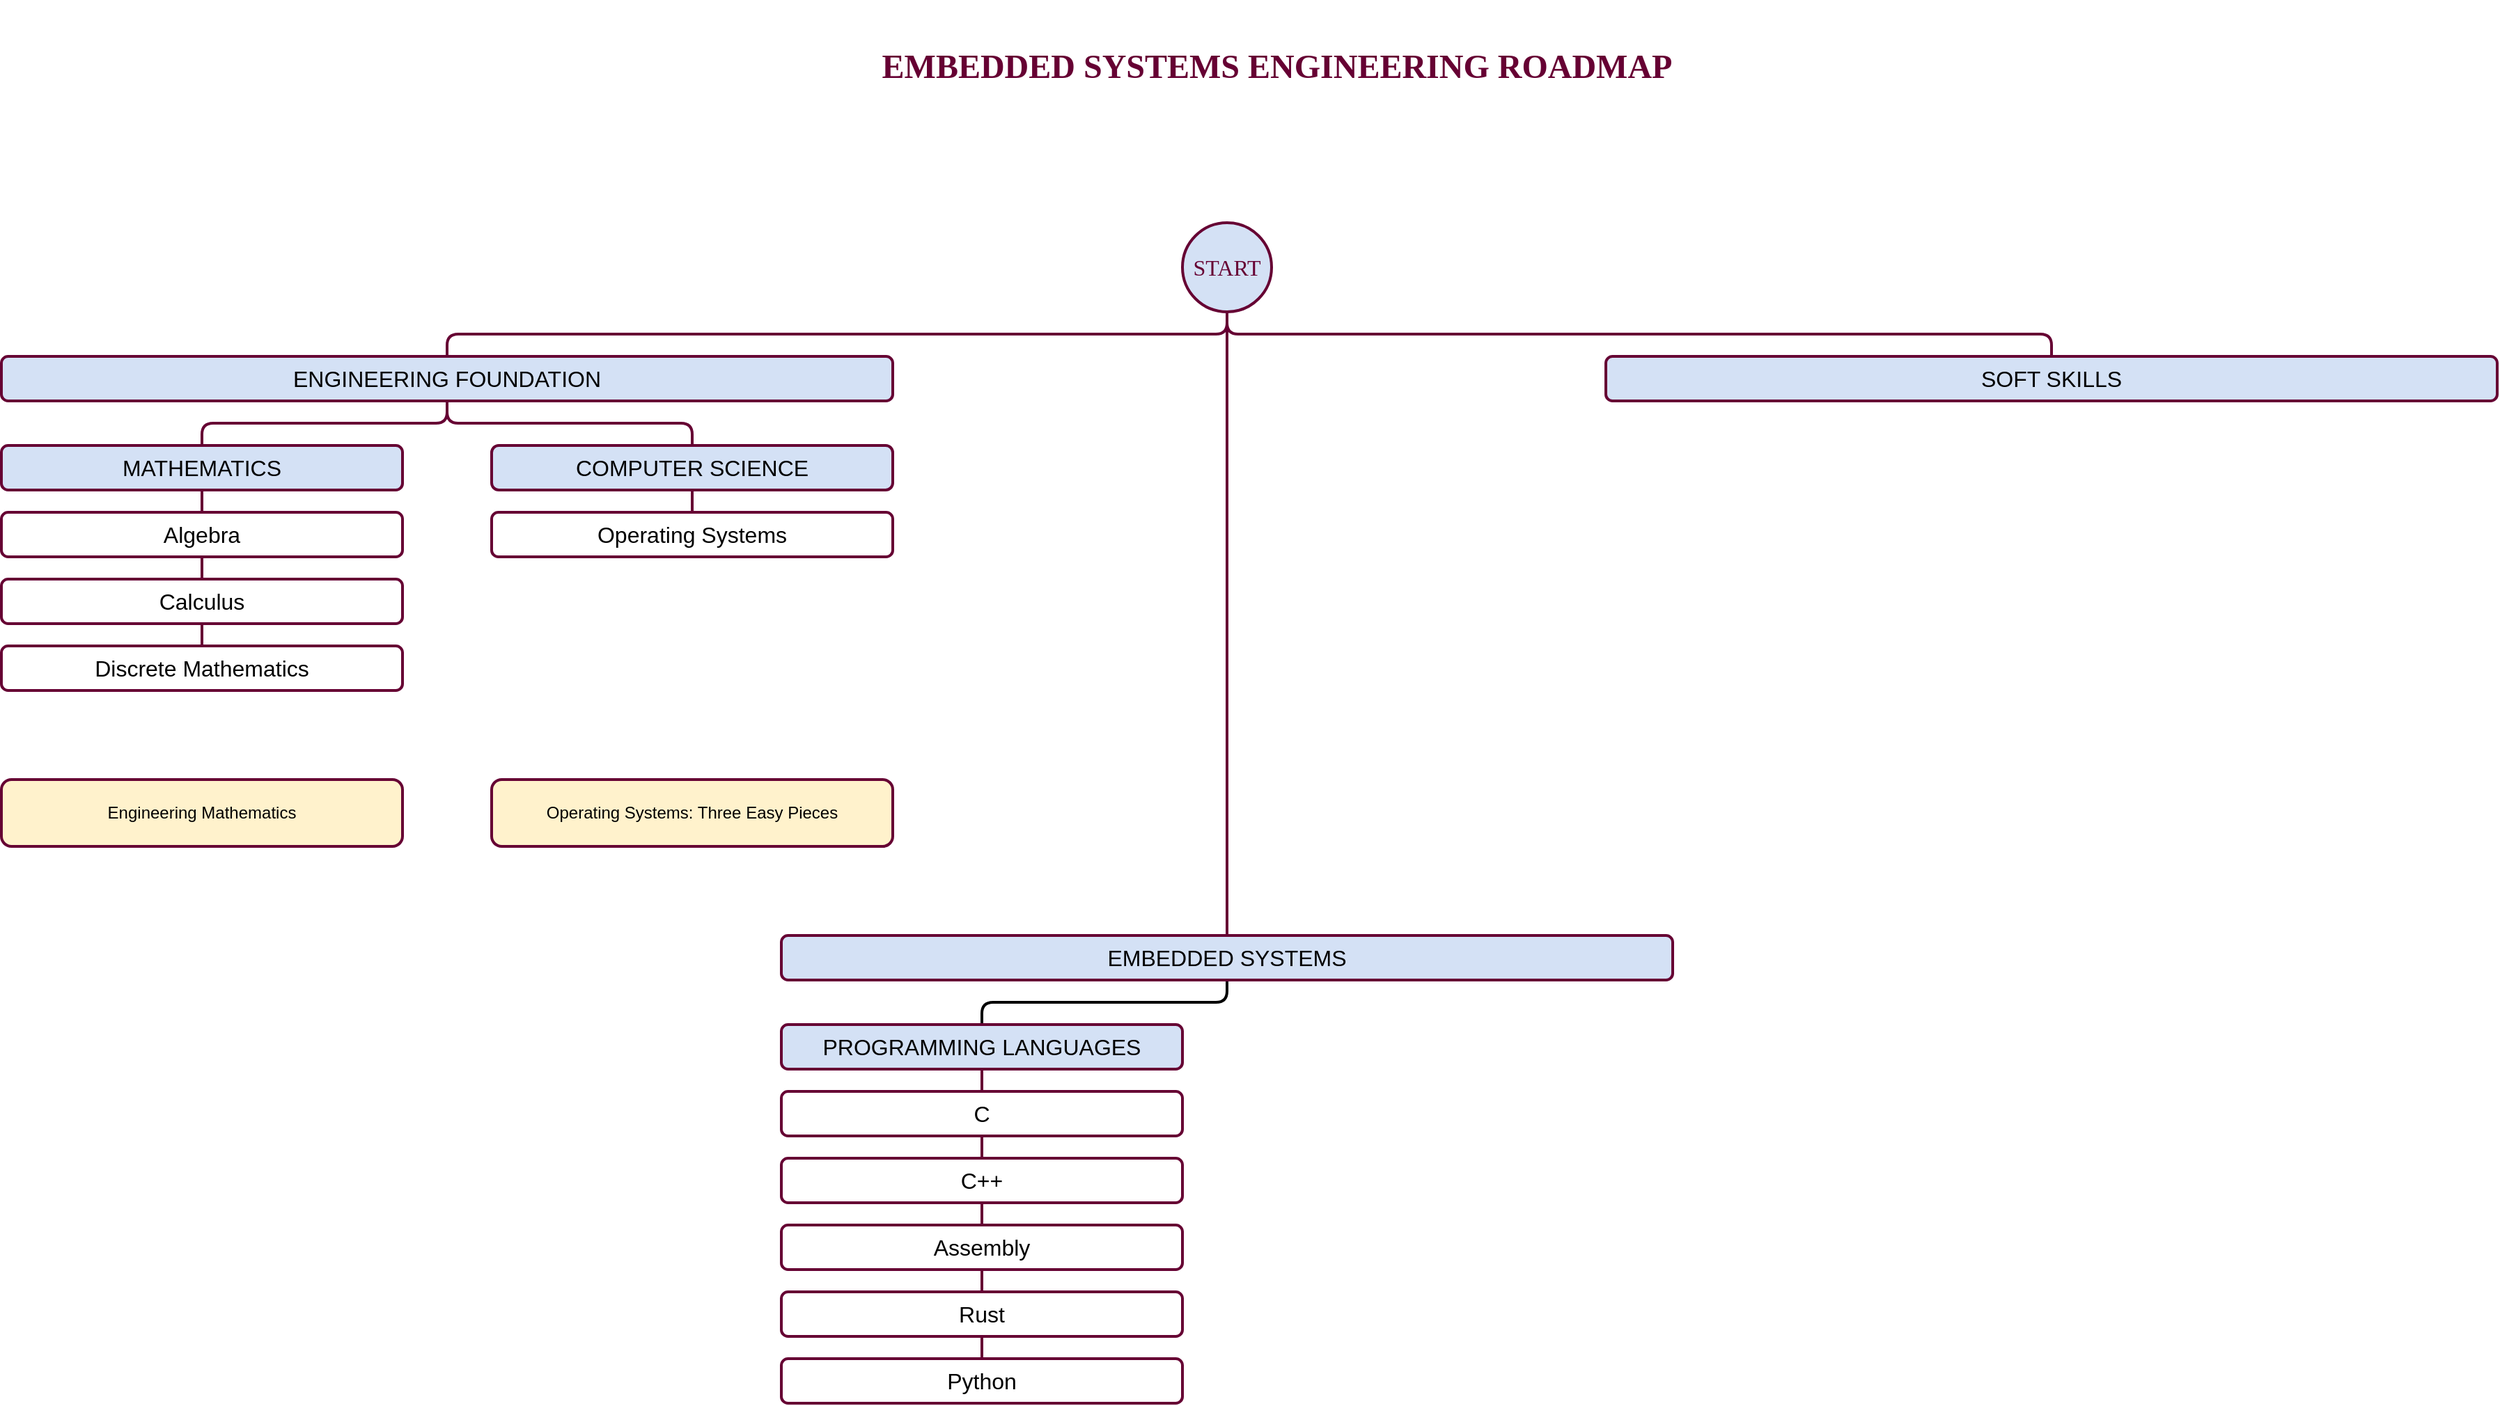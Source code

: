 <mxfile version="21.6.5" type="device" pages="2">
  <diagram name="Roadmap" id="XOXf5aK53wKMyPEEGna2">
    <mxGraphModel dx="2586" dy="1516" grid="1" gridSize="8" guides="1" tooltips="1" connect="1" arrows="1" fold="1" page="1" pageScale="1" pageWidth="1920" pageHeight="1200" math="0" shadow="0">
      <root>
        <mxCell id="0" />
        <mxCell id="1" parent="0" />
        <mxCell id="kbCha7JEYgbY8Bg8FHVl-3" value="&lt;h1&gt;&lt;font color=&quot;#660033&quot;&gt;EMBEDDED SYSTEMS ENGINEERING ROADMAP&lt;/font&gt;&lt;/h1&gt;" style="text;html=1;strokeColor=none;fillColor=none;spacing=8;spacingTop=0;whiteSpace=wrap;overflow=hidden;rounded=0;fontColor=#99004D;verticalAlign=middle;align=center;fontFamily=Verdana;" vertex="1" parent="1">
          <mxGeometry x="640" y="64" width="680" height="96" as="geometry" />
        </mxCell>
        <mxCell id="kbCha7JEYgbY8Bg8FHVl-10" style="edgeStyle=elbowEdgeStyle;orthogonalLoop=1;jettySize=auto;html=1;exitX=0.5;exitY=1;exitDx=0;exitDy=0;entryX=0.5;entryY=0;entryDx=0;entryDy=0;arcSize=16;strokeColor=#660033;endArrow=none;endFill=0;strokeWidth=2;jumpSize=6;comic=0;flowAnimation=0;bendable=0;rounded=1;elbow=vertical;" edge="1" parent="1" source="kbCha7JEYgbY8Bg8FHVl-5" target="kbCha7JEYgbY8Bg8FHVl-6">
          <mxGeometry relative="1" as="geometry" />
        </mxCell>
        <mxCell id="kbCha7JEYgbY8Bg8FHVl-5" value="&lt;font style=&quot;font-size: 16px;&quot; face=&quot;Verdana&quot;&gt;START&lt;/font&gt;" style="ellipse;whiteSpace=wrap;html=1;aspect=fixed;fillColor=#D4E1F5;strokeColor=#660033;fontColor=#660033;strokeWidth=2;" vertex="1" parent="1">
          <mxGeometry x="912" y="224" width="64" height="64" as="geometry" />
        </mxCell>
        <mxCell id="kbCha7JEYgbY8Bg8FHVl-6" value="&lt;font style=&quot;font-size: 16px;&quot;&gt;ENGINEERING FOUNDATION&lt;/font&gt;" style="rounded=1;whiteSpace=wrap;html=1;fillColor=#D4E1F5;strokeColor=#660033;spacing=8;strokeWidth=2;" vertex="1" parent="1">
          <mxGeometry x="64" y="320" width="640" height="32" as="geometry" />
        </mxCell>
        <mxCell id="kbCha7JEYgbY8Bg8FHVl-8" value="&lt;font style=&quot;font-size: 16px;&quot;&gt;SOFT SKILLS&lt;/font&gt;" style="rounded=1;whiteSpace=wrap;html=1;fillColor=#D4E1F5;strokeColor=#660033;spacing=8;strokeWidth=2;" vertex="1" parent="1">
          <mxGeometry x="1216" y="320" width="640" height="32" as="geometry" />
        </mxCell>
        <mxCell id="xI4zq-4-7GTKaHy-V4-l-11" style="edgeStyle=elbowEdgeStyle;rounded=1;orthogonalLoop=1;jettySize=auto;html=1;exitX=0.5;exitY=1;exitDx=0;exitDy=0;entryX=0.5;entryY=0;entryDx=0;entryDy=0;strokeWidth=2;endArrow=none;endFill=0;elbow=vertical;arcSize=16;" edge="1" parent="1" source="kbCha7JEYgbY8Bg8FHVl-9" target="xI4zq-4-7GTKaHy-V4-l-10">
          <mxGeometry relative="1" as="geometry" />
        </mxCell>
        <mxCell id="kbCha7JEYgbY8Bg8FHVl-9" value="&lt;font style=&quot;font-size: 16px;&quot;&gt;EMBEDDED SYSTEMS&lt;/font&gt;" style="rounded=1;whiteSpace=wrap;html=1;fillColor=#D4E1F5;strokeColor=#660033;spacing=8;strokeWidth=2;" vertex="1" parent="1">
          <mxGeometry x="624" y="736" width="640" height="32" as="geometry" />
        </mxCell>
        <mxCell id="kbCha7JEYgbY8Bg8FHVl-11" style="edgeStyle=orthogonalEdgeStyle;rounded=1;orthogonalLoop=1;jettySize=auto;html=1;exitX=0.5;exitY=1;exitDx=0;exitDy=0;entryX=0.5;entryY=0;entryDx=0;entryDy=0;arcSize=16;strokeColor=#660033;endArrow=none;endFill=0;strokeWidth=2;jumpSize=6;" edge="1" parent="1" source="kbCha7JEYgbY8Bg8FHVl-5" target="kbCha7JEYgbY8Bg8FHVl-9">
          <mxGeometry relative="1" as="geometry">
            <mxPoint x="792" y="488" as="sourcePoint" />
            <mxPoint x="216" y="552" as="targetPoint" />
          </mxGeometry>
        </mxCell>
        <mxCell id="kbCha7JEYgbY8Bg8FHVl-12" style="edgeStyle=elbowEdgeStyle;rounded=1;orthogonalLoop=1;jettySize=auto;html=1;exitX=0.5;exitY=1;exitDx=0;exitDy=0;entryX=0.5;entryY=0;entryDx=0;entryDy=0;arcSize=16;strokeColor=#660033;endArrow=none;endFill=0;strokeWidth=2;jumpSize=6;elbow=vertical;" edge="1" parent="1" source="kbCha7JEYgbY8Bg8FHVl-5" target="kbCha7JEYgbY8Bg8FHVl-8">
          <mxGeometry relative="1" as="geometry">
            <mxPoint x="888" y="512" as="sourcePoint" />
            <mxPoint x="888" y="576" as="targetPoint" />
          </mxGeometry>
        </mxCell>
        <mxCell id="xI4zq-4-7GTKaHy-V4-l-5" style="edgeStyle=orthogonalEdgeStyle;rounded=0;orthogonalLoop=1;jettySize=auto;html=1;exitX=0.5;exitY=1;exitDx=0;exitDy=0;entryX=0.5;entryY=0;entryDx=0;entryDy=0;endArrow=none;endFill=0;strokeWidth=2;strokeColor=#660033;" edge="1" parent="1" source="kbCha7JEYgbY8Bg8FHVl-14" target="xI4zq-4-7GTKaHy-V4-l-2">
          <mxGeometry relative="1" as="geometry" />
        </mxCell>
        <mxCell id="kbCha7JEYgbY8Bg8FHVl-14" value="&lt;span style=&quot;font-size: 16px;&quot;&gt;MATHEMATICS&lt;/span&gt;" style="rounded=1;whiteSpace=wrap;html=1;fillColor=#D4E1F5;strokeColor=#660033;spacing=8;strokeWidth=2;" vertex="1" parent="1">
          <mxGeometry x="64" y="384" width="288" height="32" as="geometry" />
        </mxCell>
        <mxCell id="kbCha7JEYgbY8Bg8FHVl-16" style="edgeStyle=elbowEdgeStyle;rounded=1;orthogonalLoop=1;jettySize=auto;html=1;exitX=0.5;exitY=1;exitDx=0;exitDy=0;arcSize=16;strokeColor=#660033;endArrow=none;endFill=0;strokeWidth=2;entryX=0.5;entryY=0;entryDx=0;entryDy=0;jumpSize=6;elbow=vertical;" edge="1" parent="1" source="kbCha7JEYgbY8Bg8FHVl-6" target="kbCha7JEYgbY8Bg8FHVl-14">
          <mxGeometry relative="1" as="geometry">
            <mxPoint x="704" y="520" as="sourcePoint" />
            <mxPoint x="480" y="400" as="targetPoint" />
          </mxGeometry>
        </mxCell>
        <mxCell id="kbCha7JEYgbY8Bg8FHVl-17" value="Engineering Mathematics" style="rounded=1;whiteSpace=wrap;html=1;fillColor=#fff2cc;strokeColor=#660033;spacing=8;strokeWidth=2;rotation=0;" vertex="1" parent="1">
          <mxGeometry x="64" y="624" width="288" height="48" as="geometry" />
        </mxCell>
        <mxCell id="kbCha7JEYgbY8Bg8FHVl-18" value="&lt;span style=&quot;font-size: 16px;&quot;&gt;COMPUTER SCIENCE&lt;/span&gt;" style="rounded=1;whiteSpace=wrap;html=1;fillColor=#D4E1F5;strokeColor=#660033;spacing=8;strokeWidth=2;arcSize=16;" vertex="1" parent="1">
          <mxGeometry x="416" y="384" width="288" height="32" as="geometry" />
        </mxCell>
        <mxCell id="kbCha7JEYgbY8Bg8FHVl-19" style="edgeStyle=elbowEdgeStyle;rounded=1;orthogonalLoop=1;jettySize=auto;html=1;exitX=0.5;exitY=1;exitDx=0;exitDy=0;arcSize=16;strokeColor=#660033;endArrow=none;endFill=0;strokeWidth=2;entryX=0.5;entryY=0;entryDx=0;entryDy=0;jumpSize=6;elbow=vertical;" edge="1" parent="1" source="kbCha7JEYgbY8Bg8FHVl-6" target="kbCha7JEYgbY8Bg8FHVl-18">
          <mxGeometry relative="1" as="geometry">
            <mxPoint x="376" y="392" as="sourcePoint" />
            <mxPoint x="216" y="456" as="targetPoint" />
          </mxGeometry>
        </mxCell>
        <mxCell id="kbCha7JEYgbY8Bg8FHVl-20" value="Operating Systems: Three Easy Pieces" style="rounded=1;whiteSpace=wrap;html=1;fillColor=#fff2cc;strokeColor=#660033;spacing=8;strokeWidth=2;" vertex="1" parent="1">
          <mxGeometry x="416" y="624" width="288" height="48" as="geometry" />
        </mxCell>
        <mxCell id="xI4zq-4-7GTKaHy-V4-l-6" style="edgeStyle=orthogonalEdgeStyle;rounded=0;orthogonalLoop=1;jettySize=auto;html=1;exitX=0.5;exitY=1;exitDx=0;exitDy=0;strokeWidth=2;endArrow=none;endFill=0;strokeColor=#660033;" edge="1" parent="1" source="xI4zq-4-7GTKaHy-V4-l-2" target="xI4zq-4-7GTKaHy-V4-l-3">
          <mxGeometry relative="1" as="geometry" />
        </mxCell>
        <mxCell id="xI4zq-4-7GTKaHy-V4-l-2" value="&lt;span style=&quot;font-size: 16px;&quot;&gt;Algebra&lt;/span&gt;" style="rounded=1;whiteSpace=wrap;html=1;spacing=8;strokeWidth=2;strokeColor=#660033;" vertex="1" parent="1">
          <mxGeometry x="64" y="432" width="288" height="32" as="geometry" />
        </mxCell>
        <mxCell id="xI4zq-4-7GTKaHy-V4-l-3" value="&lt;span style=&quot;font-size: 16px;&quot;&gt;Calculus&lt;/span&gt;" style="rounded=1;whiteSpace=wrap;html=1;spacing=8;strokeWidth=2;strokeColor=#660033;" vertex="1" parent="1">
          <mxGeometry x="64" y="480" width="288" height="32" as="geometry" />
        </mxCell>
        <mxCell id="xI4zq-4-7GTKaHy-V4-l-4" value="&lt;span style=&quot;font-size: 16px;&quot;&gt;Discrete Mathematics&lt;/span&gt;" style="rounded=1;whiteSpace=wrap;html=1;spacing=8;strokeWidth=2;strokeColor=#660033;" vertex="1" parent="1">
          <mxGeometry x="64" y="528" width="288" height="32" as="geometry" />
        </mxCell>
        <mxCell id="xI4zq-4-7GTKaHy-V4-l-7" style="edgeStyle=orthogonalEdgeStyle;rounded=0;orthogonalLoop=1;jettySize=auto;html=1;exitX=0.5;exitY=1;exitDx=0;exitDy=0;strokeWidth=2;endArrow=none;endFill=0;entryX=0.5;entryY=0;entryDx=0;entryDy=0;strokeColor=#660033;" edge="1" parent="1" source="xI4zq-4-7GTKaHy-V4-l-3" target="xI4zq-4-7GTKaHy-V4-l-4">
          <mxGeometry relative="1" as="geometry">
            <mxPoint x="504" y="704" as="sourcePoint" />
            <mxPoint x="208" y="528" as="targetPoint" />
          </mxGeometry>
        </mxCell>
        <mxCell id="xI4zq-4-7GTKaHy-V4-l-8" value="&lt;span style=&quot;font-size: 16px;&quot;&gt;Operating Systems&lt;/span&gt;" style="rounded=1;whiteSpace=wrap;html=1;spacing=8;strokeWidth=2;strokeColor=#660033;" vertex="1" parent="1">
          <mxGeometry x="416" y="432" width="288" height="32" as="geometry" />
        </mxCell>
        <mxCell id="xI4zq-4-7GTKaHy-V4-l-9" style="edgeStyle=orthogonalEdgeStyle;rounded=0;orthogonalLoop=1;jettySize=auto;html=1;exitX=0.5;exitY=1;exitDx=0;exitDy=0;entryX=0.5;entryY=0;entryDx=0;entryDy=0;endArrow=none;endFill=0;strokeWidth=2;strokeColor=#660033;" edge="1" parent="1" source="kbCha7JEYgbY8Bg8FHVl-18" target="xI4zq-4-7GTKaHy-V4-l-8">
          <mxGeometry relative="1" as="geometry">
            <mxPoint x="552" y="656" as="sourcePoint" />
            <mxPoint x="552" y="672" as="targetPoint" />
          </mxGeometry>
        </mxCell>
        <mxCell id="xI4zq-4-7GTKaHy-V4-l-10" value="&lt;span style=&quot;font-size: 16px;&quot;&gt;PROGRAMMING LANGUAGES&lt;/span&gt;" style="rounded=1;whiteSpace=wrap;html=1;fillColor=#D4E1F5;strokeColor=#660033;spacing=8;strokeWidth=2;" vertex="1" parent="1">
          <mxGeometry x="624" y="800" width="288" height="32" as="geometry" />
        </mxCell>
        <mxCell id="xI4zq-4-7GTKaHy-V4-l-12" style="edgeStyle=orthogonalEdgeStyle;rounded=0;orthogonalLoop=1;jettySize=auto;html=1;exitX=0.5;exitY=1;exitDx=0;exitDy=0;entryX=0.5;entryY=0;entryDx=0;entryDy=0;endArrow=none;endFill=0;strokeWidth=2;strokeColor=#660033;" edge="1" parent="1" target="xI4zq-4-7GTKaHy-V4-l-14" source="xI4zq-4-7GTKaHy-V4-l-10">
          <mxGeometry relative="1" as="geometry">
            <mxPoint x="768" y="848" as="sourcePoint" />
          </mxGeometry>
        </mxCell>
        <mxCell id="xI4zq-4-7GTKaHy-V4-l-13" style="edgeStyle=orthogonalEdgeStyle;rounded=0;orthogonalLoop=1;jettySize=auto;html=1;exitX=0.5;exitY=1;exitDx=0;exitDy=0;strokeWidth=2;endArrow=none;endFill=0;strokeColor=#660033;" edge="1" parent="1" source="xI4zq-4-7GTKaHy-V4-l-14" target="xI4zq-4-7GTKaHy-V4-l-15">
          <mxGeometry relative="1" as="geometry" />
        </mxCell>
        <mxCell id="xI4zq-4-7GTKaHy-V4-l-14" value="&lt;span style=&quot;font-size: 16px;&quot;&gt;C&lt;/span&gt;" style="rounded=1;whiteSpace=wrap;html=1;spacing=8;strokeWidth=2;strokeColor=#660033;" vertex="1" parent="1">
          <mxGeometry x="624" y="848" width="288" height="32" as="geometry" />
        </mxCell>
        <mxCell id="xI4zq-4-7GTKaHy-V4-l-15" value="&lt;span style=&quot;font-size: 16px;&quot;&gt;C++&lt;/span&gt;" style="rounded=1;whiteSpace=wrap;html=1;spacing=8;strokeWidth=2;strokeColor=#660033;" vertex="1" parent="1">
          <mxGeometry x="624" y="896" width="288" height="32" as="geometry" />
        </mxCell>
        <mxCell id="xI4zq-4-7GTKaHy-V4-l-16" value="&lt;span style=&quot;font-size: 16px;&quot;&gt;Assembly&lt;/span&gt;" style="rounded=1;whiteSpace=wrap;html=1;spacing=8;strokeWidth=2;strokeColor=#660033;" vertex="1" parent="1">
          <mxGeometry x="624" y="944" width="288" height="32" as="geometry" />
        </mxCell>
        <mxCell id="xI4zq-4-7GTKaHy-V4-l-17" style="edgeStyle=orthogonalEdgeStyle;rounded=0;orthogonalLoop=1;jettySize=auto;html=1;exitX=0.5;exitY=1;exitDx=0;exitDy=0;strokeWidth=2;endArrow=none;endFill=0;entryX=0.5;entryY=0;entryDx=0;entryDy=0;strokeColor=#660033;" edge="1" parent="1" source="xI4zq-4-7GTKaHy-V4-l-15" target="xI4zq-4-7GTKaHy-V4-l-16">
          <mxGeometry relative="1" as="geometry">
            <mxPoint x="1064" y="1120" as="sourcePoint" />
            <mxPoint x="768" y="944" as="targetPoint" />
          </mxGeometry>
        </mxCell>
        <mxCell id="xI4zq-4-7GTKaHy-V4-l-19" value="&lt;span style=&quot;font-size: 16px;&quot;&gt;Rust&lt;/span&gt;" style="rounded=1;whiteSpace=wrap;html=1;spacing=8;strokeWidth=2;strokeColor=#660033;" vertex="1" parent="1">
          <mxGeometry x="624" y="992" width="288" height="32" as="geometry" />
        </mxCell>
        <mxCell id="xI4zq-4-7GTKaHy-V4-l-20" value="&lt;span style=&quot;font-size: 16px;&quot;&gt;Python&lt;/span&gt;" style="rounded=1;whiteSpace=wrap;html=1;spacing=8;strokeWidth=2;strokeColor=#660033;" vertex="1" parent="1">
          <mxGeometry x="624" y="1040" width="288" height="32" as="geometry" />
        </mxCell>
        <mxCell id="xI4zq-4-7GTKaHy-V4-l-21" style="edgeStyle=orthogonalEdgeStyle;rounded=0;orthogonalLoop=1;jettySize=auto;html=1;exitX=0.5;exitY=1;exitDx=0;exitDy=0;entryX=0.5;entryY=0;entryDx=0;entryDy=0;endArrow=none;endFill=0;strokeWidth=2;strokeColor=#660033;" edge="1" parent="1" source="xI4zq-4-7GTKaHy-V4-l-19" target="xI4zq-4-7GTKaHy-V4-l-20">
          <mxGeometry relative="1" as="geometry">
            <mxPoint x="935" y="840" as="sourcePoint" />
            <mxPoint x="935" y="856" as="targetPoint" />
          </mxGeometry>
        </mxCell>
        <mxCell id="xI4zq-4-7GTKaHy-V4-l-22" style="edgeStyle=orthogonalEdgeStyle;rounded=0;orthogonalLoop=1;jettySize=auto;html=1;exitX=0.5;exitY=1;exitDx=0;exitDy=0;entryX=0.5;entryY=0;entryDx=0;entryDy=0;endArrow=none;endFill=0;strokeWidth=2;strokeColor=#660033;" edge="1" parent="1" source="xI4zq-4-7GTKaHy-V4-l-16" target="xI4zq-4-7GTKaHy-V4-l-19">
          <mxGeometry relative="1" as="geometry">
            <mxPoint x="784" y="848" as="sourcePoint" />
            <mxPoint x="784" y="864" as="targetPoint" />
          </mxGeometry>
        </mxCell>
      </root>
    </mxGraphModel>
  </diagram>
  <diagram id="kpqS2MDadFXErLPyjNvh" name="Page-2">
    <mxGraphModel dx="2586" dy="1516" grid="1" gridSize="10" guides="1" tooltips="1" connect="1" arrows="1" fold="1" page="1" pageScale="1" pageWidth="1920" pageHeight="1200" math="0" shadow="0">
      <root>
        <mxCell id="0" />
        <mxCell id="1" parent="0" />
      </root>
    </mxGraphModel>
  </diagram>
</mxfile>
